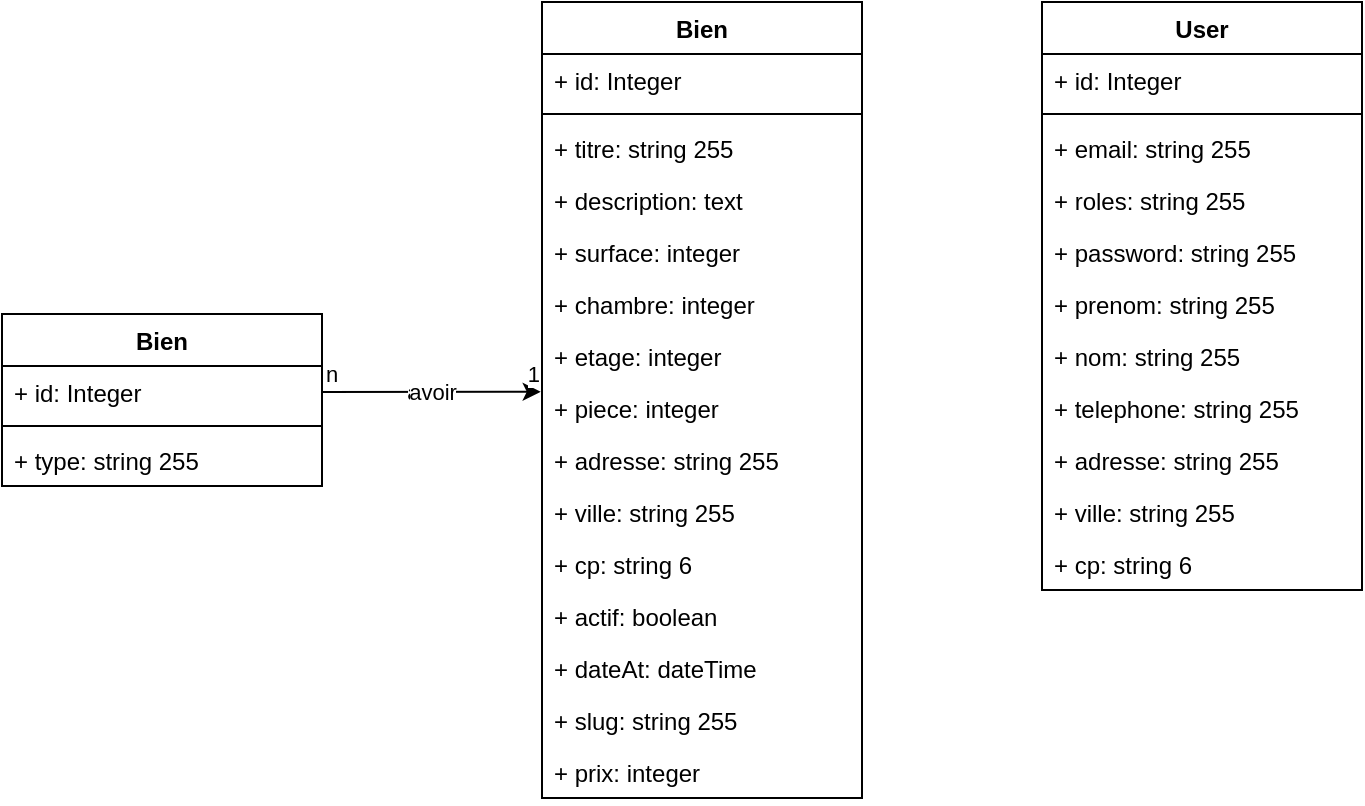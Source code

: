 <mxfile version="14.2.4" type="embed">
    <diagram id="0hxxYQoFf5vjU9aze-e9" name="Page-1">
        <mxGraphModel dx="884" dy="407" grid="1" gridSize="10" guides="1" tooltips="1" connect="1" arrows="1" fold="1" page="1" pageScale="1" pageWidth="827" pageHeight="1169" math="0" shadow="0">
            <root>
                <mxCell id="0"/>
                <mxCell id="1" parent="0"/>
                <mxCell id="jakgCbZVckPFqqtHkPii-40" value="avoir" style="endArrow=classic;html=1;entryX=-0.004;entryY=0.188;entryDx=0;entryDy=0;entryPerimeter=0;" parent="1" target="10" edge="1" source="28">
                    <mxGeometry relative="1" as="geometry">
                        <mxPoint x="230" y="186" as="sourcePoint"/>
                        <mxPoint x="670" y="590" as="targetPoint"/>
                    </mxGeometry>
                </mxCell>
                <mxCell id="jakgCbZVckPFqqtHkPii-41" value="avoir" style="edgeLabel;resizable=0;html=1;align=center;verticalAlign=middle;" parent="jakgCbZVckPFqqtHkPii-40" connectable="0" vertex="1">
                    <mxGeometry relative="1" as="geometry"/>
                </mxCell>
                <mxCell id="jakgCbZVckPFqqtHkPii-42" value="n" style="edgeLabel;resizable=0;html=1;align=left;verticalAlign=bottom;" parent="jakgCbZVckPFqqtHkPii-40" connectable="0" vertex="1">
                    <mxGeometry x="-1" relative="1" as="geometry"/>
                </mxCell>
                <mxCell id="jakgCbZVckPFqqtHkPii-43" value="1" style="edgeLabel;resizable=0;html=1;align=right;verticalAlign=bottom;" parent="jakgCbZVckPFqqtHkPii-40" connectable="0" vertex="1">
                    <mxGeometry x="1" relative="1" as="geometry"/>
                </mxCell>
                <mxCell id="jakgCbZVckPFqqtHkPii-44" value="Bien" style="swimlane;fontStyle=1;align=center;verticalAlign=top;childLayout=stackLayout;horizontal=1;startSize=26;horizontalStack=0;resizeParent=1;resizeParentMax=0;resizeLast=0;collapsible=1;marginBottom=0;" parent="1" vertex="1">
                    <mxGeometry x="340" width="160" height="398" as="geometry"/>
                </mxCell>
                <mxCell id="jakgCbZVckPFqqtHkPii-45" value="+ id: Integer" style="text;strokeColor=none;fillColor=none;align=left;verticalAlign=top;spacingLeft=4;spacingRight=4;overflow=hidden;rotatable=0;points=[[0,0.5],[1,0.5]];portConstraint=eastwest;" parent="jakgCbZVckPFqqtHkPii-44" vertex="1">
                    <mxGeometry y="26" width="160" height="26" as="geometry"/>
                </mxCell>
                <mxCell id="jakgCbZVckPFqqtHkPii-46" value="" style="line;strokeWidth=1;fillColor=none;align=left;verticalAlign=middle;spacingTop=-1;spacingLeft=3;spacingRight=3;rotatable=0;labelPosition=right;points=[];portConstraint=eastwest;" parent="jakgCbZVckPFqqtHkPii-44" vertex="1">
                    <mxGeometry y="52" width="160" height="8" as="geometry"/>
                </mxCell>
                <mxCell id="2" value="+ titre: string 255" style="text;strokeColor=none;fillColor=none;align=left;verticalAlign=top;spacingLeft=4;spacingRight=4;overflow=hidden;rotatable=0;points=[[0,0.5],[1,0.5]];portConstraint=eastwest;" vertex="1" parent="jakgCbZVckPFqqtHkPii-44">
                    <mxGeometry y="60" width="160" height="26" as="geometry"/>
                </mxCell>
                <mxCell id="jakgCbZVckPFqqtHkPii-48" value="+ description: text" style="text;strokeColor=none;fillColor=none;align=left;verticalAlign=top;spacingLeft=4;spacingRight=4;overflow=hidden;rotatable=0;points=[[0,0.5],[1,0.5]];portConstraint=eastwest;" parent="jakgCbZVckPFqqtHkPii-44" vertex="1">
                    <mxGeometry y="86" width="160" height="26" as="geometry"/>
                </mxCell>
                <mxCell id="5" value="+ surface: integer" style="text;strokeColor=none;fillColor=none;align=left;verticalAlign=top;spacingLeft=4;spacingRight=4;overflow=hidden;rotatable=0;points=[[0,0.5],[1,0.5]];portConstraint=eastwest;" vertex="1" parent="jakgCbZVckPFqqtHkPii-44">
                    <mxGeometry y="112" width="160" height="26" as="geometry"/>
                </mxCell>
                <mxCell id="8" value="+ chambre: integer" style="text;strokeColor=none;fillColor=none;align=left;verticalAlign=top;spacingLeft=4;spacingRight=4;overflow=hidden;rotatable=0;points=[[0,0.5],[1,0.5]];portConstraint=eastwest;" vertex="1" parent="jakgCbZVckPFqqtHkPii-44">
                    <mxGeometry y="138" width="160" height="26" as="geometry"/>
                </mxCell>
                <mxCell id="9" value="+ etage: integer" style="text;strokeColor=none;fillColor=none;align=left;verticalAlign=top;spacingLeft=4;spacingRight=4;overflow=hidden;rotatable=0;points=[[0,0.5],[1,0.5]];portConstraint=eastwest;" vertex="1" parent="jakgCbZVckPFqqtHkPii-44">
                    <mxGeometry y="164" width="160" height="26" as="geometry"/>
                </mxCell>
                <mxCell id="10" value="+ piece: integer" style="text;strokeColor=none;fillColor=none;align=left;verticalAlign=top;spacingLeft=4;spacingRight=4;overflow=hidden;rotatable=0;points=[[0,0.5],[1,0.5]];portConstraint=eastwest;" vertex="1" parent="jakgCbZVckPFqqtHkPii-44">
                    <mxGeometry y="190" width="160" height="26" as="geometry"/>
                </mxCell>
                <mxCell id="11" value="+ adresse: string 255" style="text;strokeColor=none;fillColor=none;align=left;verticalAlign=top;spacingLeft=4;spacingRight=4;overflow=hidden;rotatable=0;points=[[0,0.5],[1,0.5]];portConstraint=eastwest;" vertex="1" parent="jakgCbZVckPFqqtHkPii-44">
                    <mxGeometry y="216" width="160" height="26" as="geometry"/>
                </mxCell>
                <mxCell id="22" value="+ ville: string 255" style="text;strokeColor=none;fillColor=none;align=left;verticalAlign=top;spacingLeft=4;spacingRight=4;overflow=hidden;rotatable=0;points=[[0,0.5],[1,0.5]];portConstraint=eastwest;" vertex="1" parent="jakgCbZVckPFqqtHkPii-44">
                    <mxGeometry y="242" width="160" height="26" as="geometry"/>
                </mxCell>
                <mxCell id="23" value="+ cp: string 6" style="text;strokeColor=none;fillColor=none;align=left;verticalAlign=top;spacingLeft=4;spacingRight=4;overflow=hidden;rotatable=0;points=[[0,0.5],[1,0.5]];portConstraint=eastwest;" vertex="1" parent="jakgCbZVckPFqqtHkPii-44">
                    <mxGeometry y="268" width="160" height="26" as="geometry"/>
                </mxCell>
                <mxCell id="24" value="+ actif: boolean" style="text;strokeColor=none;fillColor=none;align=left;verticalAlign=top;spacingLeft=4;spacingRight=4;overflow=hidden;rotatable=0;points=[[0,0.5],[1,0.5]];portConstraint=eastwest;" vertex="1" parent="jakgCbZVckPFqqtHkPii-44">
                    <mxGeometry y="294" width="160" height="26" as="geometry"/>
                </mxCell>
                <mxCell id="25" value="+ dateAt: dateTime" style="text;strokeColor=none;fillColor=none;align=left;verticalAlign=top;spacingLeft=4;spacingRight=4;overflow=hidden;rotatable=0;points=[[0,0.5],[1,0.5]];portConstraint=eastwest;" vertex="1" parent="jakgCbZVckPFqqtHkPii-44">
                    <mxGeometry y="320" width="160" height="26" as="geometry"/>
                </mxCell>
                <mxCell id="26" value="+ slug: string 255" style="text;strokeColor=none;fillColor=none;align=left;verticalAlign=top;spacingLeft=4;spacingRight=4;overflow=hidden;rotatable=0;points=[[0,0.5],[1,0.5]];portConstraint=eastwest;" vertex="1" parent="jakgCbZVckPFqqtHkPii-44">
                    <mxGeometry y="346" width="160" height="26" as="geometry"/>
                </mxCell>
                <mxCell id="54" value="+ prix: integer" style="text;strokeColor=none;fillColor=none;align=left;verticalAlign=top;spacingLeft=4;spacingRight=4;overflow=hidden;rotatable=0;points=[[0,0.5],[1,0.5]];portConstraint=eastwest;" vertex="1" parent="jakgCbZVckPFqqtHkPii-44">
                    <mxGeometry y="372" width="160" height="26" as="geometry"/>
                </mxCell>
                <mxCell id="27" value="Bien" style="swimlane;fontStyle=1;align=center;verticalAlign=top;childLayout=stackLayout;horizontal=1;startSize=26;horizontalStack=0;resizeParent=1;resizeParentMax=0;resizeLast=0;collapsible=1;marginBottom=0;" vertex="1" parent="1">
                    <mxGeometry x="70" y="156" width="160" height="86" as="geometry"/>
                </mxCell>
                <mxCell id="28" value="+ id: Integer" style="text;strokeColor=none;fillColor=none;align=left;verticalAlign=top;spacingLeft=4;spacingRight=4;overflow=hidden;rotatable=0;points=[[0,0.5],[1,0.5]];portConstraint=eastwest;" vertex="1" parent="27">
                    <mxGeometry y="26" width="160" height="26" as="geometry"/>
                </mxCell>
                <mxCell id="29" value="" style="line;strokeWidth=1;fillColor=none;align=left;verticalAlign=middle;spacingTop=-1;spacingLeft=3;spacingRight=3;rotatable=0;labelPosition=right;points=[];portConstraint=eastwest;" vertex="1" parent="27">
                    <mxGeometry y="52" width="160" height="8" as="geometry"/>
                </mxCell>
                <mxCell id="35" value="+ type: string 255" style="text;strokeColor=none;fillColor=none;align=left;verticalAlign=top;spacingLeft=4;spacingRight=4;overflow=hidden;rotatable=0;points=[[0,0.5],[1,0.5]];portConstraint=eastwest;" vertex="1" parent="27">
                    <mxGeometry y="60" width="160" height="26" as="geometry"/>
                </mxCell>
                <mxCell id="42" value="User" style="swimlane;fontStyle=1;align=center;verticalAlign=top;childLayout=stackLayout;horizontal=1;startSize=26;horizontalStack=0;resizeParent=1;resizeParentMax=0;resizeLast=0;collapsible=1;marginBottom=0;" vertex="1" parent="1">
                    <mxGeometry x="590" width="160" height="294" as="geometry"/>
                </mxCell>
                <mxCell id="43" value="+ id: Integer" style="text;strokeColor=none;fillColor=none;align=left;verticalAlign=top;spacingLeft=4;spacingRight=4;overflow=hidden;rotatable=0;points=[[0,0.5],[1,0.5]];portConstraint=eastwest;" vertex="1" parent="42">
                    <mxGeometry y="26" width="160" height="26" as="geometry"/>
                </mxCell>
                <mxCell id="44" value="" style="line;strokeWidth=1;fillColor=none;align=left;verticalAlign=middle;spacingTop=-1;spacingLeft=3;spacingRight=3;rotatable=0;labelPosition=right;points=[];portConstraint=eastwest;" vertex="1" parent="42">
                    <mxGeometry y="52" width="160" height="8" as="geometry"/>
                </mxCell>
                <mxCell id="45" value="+ email: string 255" style="text;strokeColor=none;fillColor=none;align=left;verticalAlign=top;spacingLeft=4;spacingRight=4;overflow=hidden;rotatable=0;points=[[0,0.5],[1,0.5]];portConstraint=eastwest;" vertex="1" parent="42">
                    <mxGeometry y="60" width="160" height="26" as="geometry"/>
                </mxCell>
                <mxCell id="46" value="+ roles: string 255" style="text;strokeColor=none;fillColor=none;align=left;verticalAlign=top;spacingLeft=4;spacingRight=4;overflow=hidden;rotatable=0;points=[[0,0.5],[1,0.5]];portConstraint=eastwest;" vertex="1" parent="42">
                    <mxGeometry y="86" width="160" height="26" as="geometry"/>
                </mxCell>
                <mxCell id="47" value="+ password: string 255" style="text;strokeColor=none;fillColor=none;align=left;verticalAlign=top;spacingLeft=4;spacingRight=4;overflow=hidden;rotatable=0;points=[[0,0.5],[1,0.5]];portConstraint=eastwest;" vertex="1" parent="42">
                    <mxGeometry y="112" width="160" height="26" as="geometry"/>
                </mxCell>
                <mxCell id="48" value="+ prenom: string 255" style="text;strokeColor=none;fillColor=none;align=left;verticalAlign=top;spacingLeft=4;spacingRight=4;overflow=hidden;rotatable=0;points=[[0,0.5],[1,0.5]];portConstraint=eastwest;" vertex="1" parent="42">
                    <mxGeometry y="138" width="160" height="26" as="geometry"/>
                </mxCell>
                <mxCell id="49" value="+ nom: string 255" style="text;strokeColor=none;fillColor=none;align=left;verticalAlign=top;spacingLeft=4;spacingRight=4;overflow=hidden;rotatable=0;points=[[0,0.5],[1,0.5]];portConstraint=eastwest;" vertex="1" parent="42">
                    <mxGeometry y="164" width="160" height="26" as="geometry"/>
                </mxCell>
                <mxCell id="50" value="+ telephone: string 255" style="text;strokeColor=none;fillColor=none;align=left;verticalAlign=top;spacingLeft=4;spacingRight=4;overflow=hidden;rotatable=0;points=[[0,0.5],[1,0.5]];portConstraint=eastwest;" vertex="1" parent="42">
                    <mxGeometry y="190" width="160" height="26" as="geometry"/>
                </mxCell>
                <mxCell id="51" value="+ adresse: string 255" style="text;strokeColor=none;fillColor=none;align=left;verticalAlign=top;spacingLeft=4;spacingRight=4;overflow=hidden;rotatable=0;points=[[0,0.5],[1,0.5]];portConstraint=eastwest;" vertex="1" parent="42">
                    <mxGeometry y="216" width="160" height="26" as="geometry"/>
                </mxCell>
                <mxCell id="52" value="+ ville: string 255" style="text;strokeColor=none;fillColor=none;align=left;verticalAlign=top;spacingLeft=4;spacingRight=4;overflow=hidden;rotatable=0;points=[[0,0.5],[1,0.5]];portConstraint=eastwest;" vertex="1" parent="42">
                    <mxGeometry y="242" width="160" height="26" as="geometry"/>
                </mxCell>
                <mxCell id="53" value="+ cp: string 6" style="text;strokeColor=none;fillColor=none;align=left;verticalAlign=top;spacingLeft=4;spacingRight=4;overflow=hidden;rotatable=0;points=[[0,0.5],[1,0.5]];portConstraint=eastwest;" vertex="1" parent="42">
                    <mxGeometry y="268" width="160" height="26" as="geometry"/>
                </mxCell>
            </root>
        </mxGraphModel>
    </diagram>
</mxfile>